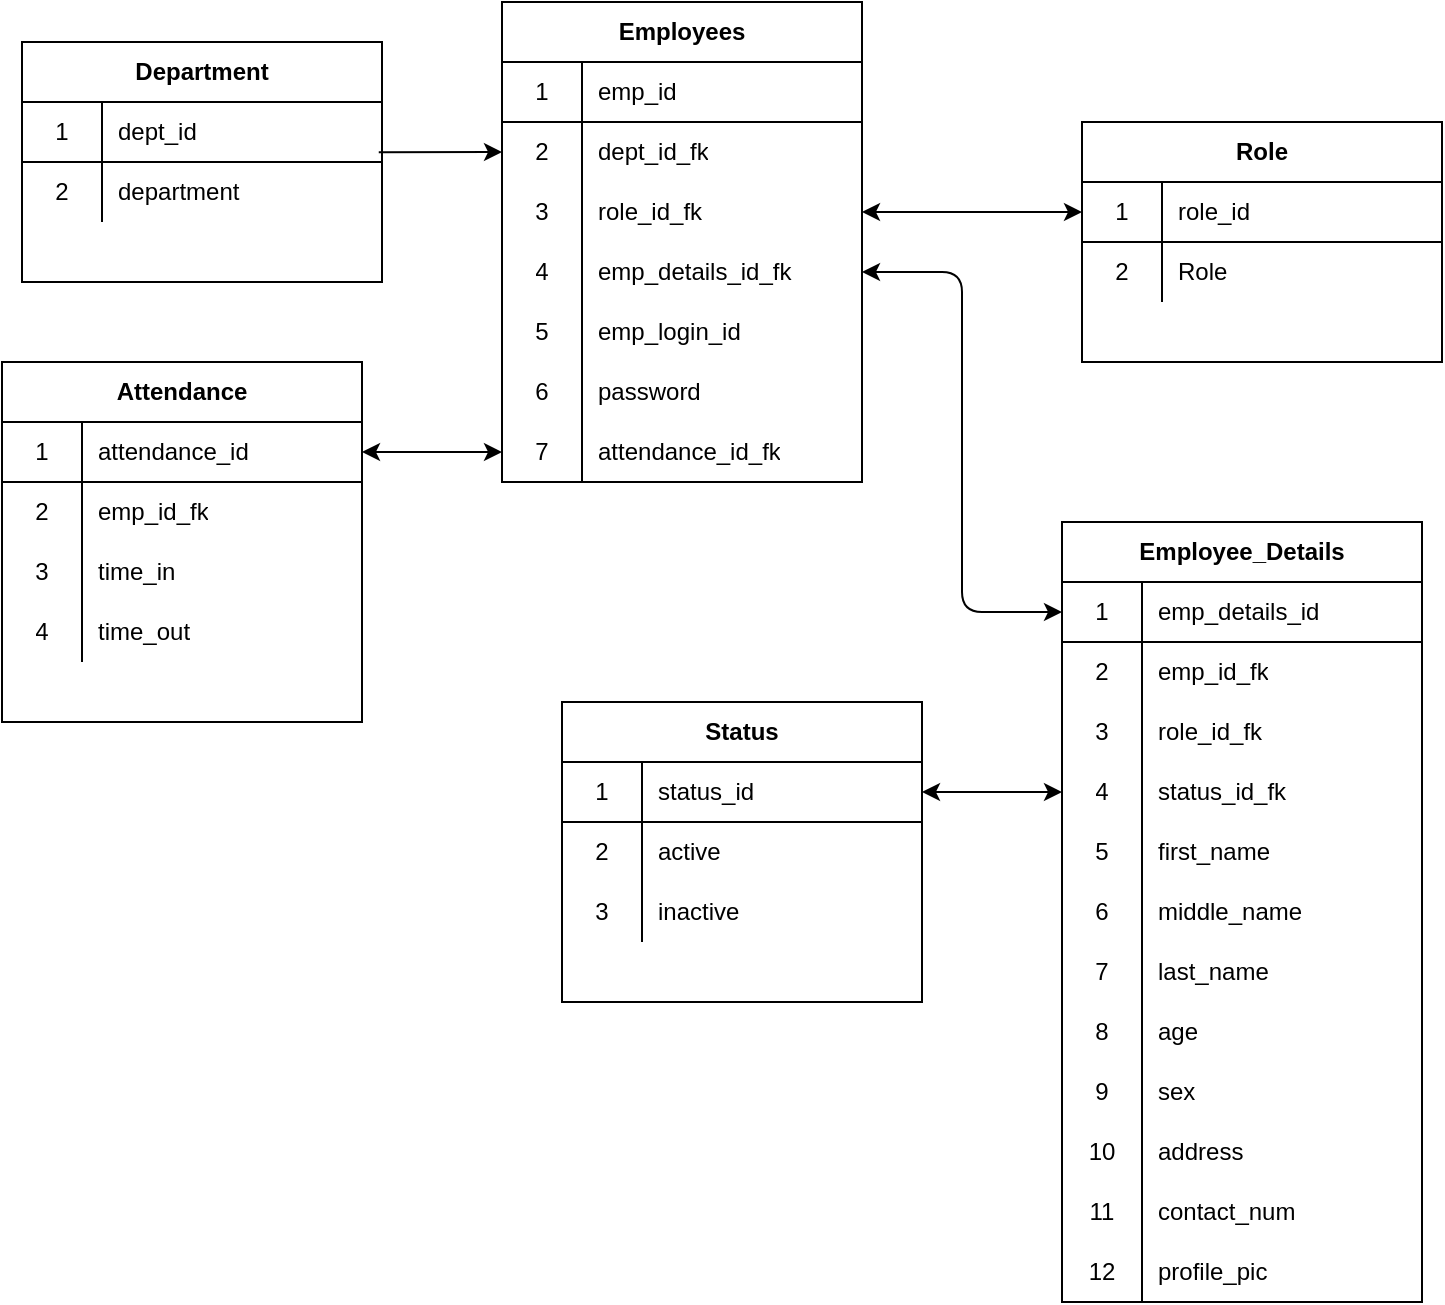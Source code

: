 <mxfile version="13.10.3" type="github">
  <diagram name="Page-1" id="9f46799a-70d6-7492-0946-bef42562c5a5">
    <mxGraphModel dx="2547" dy="750" grid="1" gridSize="10" guides="0" tooltips="1" connect="1" arrows="1" fold="1" page="1" pageScale="1" pageWidth="1100" pageHeight="850" background="#ffffff" math="0" shadow="0">
      <root>
        <mxCell id="0" />
        <mxCell id="1" parent="0" />
        <mxCell id="dK3HnLpshDKFe_A81vRU-75" value="Employee_Details" style="shape=table;html=1;whiteSpace=wrap;startSize=30;container=1;collapsible=0;childLayout=tableLayout;fixedRows=1;rowLines=0;fontStyle=1;align=center;" vertex="1" parent="1">
          <mxGeometry x="-320" y="450" width="180" height="390" as="geometry" />
        </mxCell>
        <mxCell id="dK3HnLpshDKFe_A81vRU-76" value="" style="shape=partialRectangle;html=1;whiteSpace=wrap;collapsible=0;dropTarget=0;pointerEvents=0;fillColor=none;top=0;left=0;bottom=1;right=0;points=[[0,0.5],[1,0.5]];portConstraint=eastwest;" vertex="1" parent="dK3HnLpshDKFe_A81vRU-75">
          <mxGeometry y="30" width="180" height="30" as="geometry" />
        </mxCell>
        <mxCell id="dK3HnLpshDKFe_A81vRU-77" value="1" style="shape=partialRectangle;html=1;whiteSpace=wrap;connectable=0;fillColor=none;top=0;left=0;bottom=0;right=0;overflow=hidden;" vertex="1" parent="dK3HnLpshDKFe_A81vRU-76">
          <mxGeometry width="40" height="30" as="geometry" />
        </mxCell>
        <mxCell id="dK3HnLpshDKFe_A81vRU-78" value="emp_details_id" style="shape=partialRectangle;html=1;whiteSpace=wrap;connectable=0;fillColor=none;top=0;left=0;bottom=0;right=0;align=left;spacingLeft=6;overflow=hidden;" vertex="1" parent="dK3HnLpshDKFe_A81vRU-76">
          <mxGeometry x="40" width="140" height="30" as="geometry" />
        </mxCell>
        <mxCell id="dK3HnLpshDKFe_A81vRU-79" value="" style="shape=partialRectangle;html=1;whiteSpace=wrap;collapsible=0;dropTarget=0;pointerEvents=0;fillColor=none;top=0;left=0;bottom=0;right=0;points=[[0,0.5],[1,0.5]];portConstraint=eastwest;" vertex="1" parent="dK3HnLpshDKFe_A81vRU-75">
          <mxGeometry y="60" width="180" height="30" as="geometry" />
        </mxCell>
        <mxCell id="dK3HnLpshDKFe_A81vRU-80" value="2" style="shape=partialRectangle;html=1;whiteSpace=wrap;connectable=0;fillColor=none;top=0;left=0;bottom=0;right=0;overflow=hidden;" vertex="1" parent="dK3HnLpshDKFe_A81vRU-79">
          <mxGeometry width="40" height="30" as="geometry" />
        </mxCell>
        <mxCell id="dK3HnLpshDKFe_A81vRU-81" value="emp_id_fk" style="shape=partialRectangle;html=1;whiteSpace=wrap;connectable=0;fillColor=none;top=0;left=0;bottom=0;right=0;align=left;spacingLeft=6;overflow=hidden;" vertex="1" parent="dK3HnLpshDKFe_A81vRU-79">
          <mxGeometry x="40" width="140" height="30" as="geometry" />
        </mxCell>
        <mxCell id="dK3HnLpshDKFe_A81vRU-82" value="" style="shape=partialRectangle;html=1;whiteSpace=wrap;collapsible=0;dropTarget=0;pointerEvents=0;fillColor=none;top=0;left=0;bottom=0;right=0;points=[[0,0.5],[1,0.5]];portConstraint=eastwest;" vertex="1" parent="dK3HnLpshDKFe_A81vRU-75">
          <mxGeometry y="90" width="180" height="30" as="geometry" />
        </mxCell>
        <mxCell id="dK3HnLpshDKFe_A81vRU-83" value="3" style="shape=partialRectangle;html=1;whiteSpace=wrap;connectable=0;fillColor=none;top=0;left=0;bottom=0;right=0;overflow=hidden;" vertex="1" parent="dK3HnLpshDKFe_A81vRU-82">
          <mxGeometry width="40" height="30" as="geometry" />
        </mxCell>
        <mxCell id="dK3HnLpshDKFe_A81vRU-84" value="role_id_fk" style="shape=partialRectangle;html=1;whiteSpace=wrap;connectable=0;fillColor=none;top=0;left=0;bottom=0;right=0;align=left;spacingLeft=6;overflow=hidden;" vertex="1" parent="dK3HnLpshDKFe_A81vRU-82">
          <mxGeometry x="40" width="140" height="30" as="geometry" />
        </mxCell>
        <mxCell id="dK3HnLpshDKFe_A81vRU-180" value="" style="shape=partialRectangle;html=1;whiteSpace=wrap;collapsible=0;dropTarget=0;pointerEvents=0;fillColor=none;top=0;left=0;bottom=0;right=0;points=[[0,0.5],[1,0.5]];portConstraint=eastwest;" vertex="1" parent="dK3HnLpshDKFe_A81vRU-75">
          <mxGeometry y="120" width="180" height="30" as="geometry" />
        </mxCell>
        <mxCell id="dK3HnLpshDKFe_A81vRU-181" value="4" style="shape=partialRectangle;html=1;whiteSpace=wrap;connectable=0;fillColor=none;top=0;left=0;bottom=0;right=0;overflow=hidden;" vertex="1" parent="dK3HnLpshDKFe_A81vRU-180">
          <mxGeometry width="40" height="30" as="geometry" />
        </mxCell>
        <mxCell id="dK3HnLpshDKFe_A81vRU-182" value="status_id_fk" style="shape=partialRectangle;html=1;whiteSpace=wrap;connectable=0;fillColor=none;top=0;left=0;bottom=0;right=0;align=left;spacingLeft=6;overflow=hidden;" vertex="1" parent="dK3HnLpshDKFe_A81vRU-180">
          <mxGeometry x="40" width="140" height="30" as="geometry" />
        </mxCell>
        <mxCell id="dK3HnLpshDKFe_A81vRU-183" value="" style="shape=partialRectangle;html=1;whiteSpace=wrap;collapsible=0;dropTarget=0;pointerEvents=0;fillColor=none;top=0;left=0;bottom=0;right=0;points=[[0,0.5],[1,0.5]];portConstraint=eastwest;" vertex="1" parent="dK3HnLpshDKFe_A81vRU-75">
          <mxGeometry y="150" width="180" height="30" as="geometry" />
        </mxCell>
        <mxCell id="dK3HnLpshDKFe_A81vRU-184" value="5" style="shape=partialRectangle;html=1;whiteSpace=wrap;connectable=0;fillColor=none;top=0;left=0;bottom=0;right=0;overflow=hidden;" vertex="1" parent="dK3HnLpshDKFe_A81vRU-183">
          <mxGeometry width="40" height="30" as="geometry" />
        </mxCell>
        <mxCell id="dK3HnLpshDKFe_A81vRU-185" value="first_name" style="shape=partialRectangle;html=1;whiteSpace=wrap;connectable=0;fillColor=none;top=0;left=0;bottom=0;right=0;align=left;spacingLeft=6;overflow=hidden;" vertex="1" parent="dK3HnLpshDKFe_A81vRU-183">
          <mxGeometry x="40" width="140" height="30" as="geometry" />
        </mxCell>
        <mxCell id="dK3HnLpshDKFe_A81vRU-186" value="" style="shape=partialRectangle;html=1;whiteSpace=wrap;collapsible=0;dropTarget=0;pointerEvents=0;fillColor=none;top=0;left=0;bottom=0;right=0;points=[[0,0.5],[1,0.5]];portConstraint=eastwest;" vertex="1" parent="dK3HnLpshDKFe_A81vRU-75">
          <mxGeometry y="180" width="180" height="30" as="geometry" />
        </mxCell>
        <mxCell id="dK3HnLpshDKFe_A81vRU-187" value="6" style="shape=partialRectangle;html=1;whiteSpace=wrap;connectable=0;fillColor=none;top=0;left=0;bottom=0;right=0;overflow=hidden;" vertex="1" parent="dK3HnLpshDKFe_A81vRU-186">
          <mxGeometry width="40" height="30" as="geometry" />
        </mxCell>
        <mxCell id="dK3HnLpshDKFe_A81vRU-188" value="middle_name" style="shape=partialRectangle;html=1;whiteSpace=wrap;connectable=0;fillColor=none;top=0;left=0;bottom=0;right=0;align=left;spacingLeft=6;overflow=hidden;" vertex="1" parent="dK3HnLpshDKFe_A81vRU-186">
          <mxGeometry x="40" width="140" height="30" as="geometry" />
        </mxCell>
        <mxCell id="dK3HnLpshDKFe_A81vRU-101" value="" style="shape=partialRectangle;html=1;whiteSpace=wrap;collapsible=0;dropTarget=0;pointerEvents=0;fillColor=none;top=0;left=0;bottom=0;right=0;points=[[0,0.5],[1,0.5]];portConstraint=eastwest;" vertex="1" parent="dK3HnLpshDKFe_A81vRU-75">
          <mxGeometry y="210" width="180" height="30" as="geometry" />
        </mxCell>
        <mxCell id="dK3HnLpshDKFe_A81vRU-102" value="7" style="shape=partialRectangle;html=1;whiteSpace=wrap;connectable=0;fillColor=none;top=0;left=0;bottom=0;right=0;overflow=hidden;" vertex="1" parent="dK3HnLpshDKFe_A81vRU-101">
          <mxGeometry width="40" height="30" as="geometry" />
        </mxCell>
        <mxCell id="dK3HnLpshDKFe_A81vRU-103" value="last_name" style="shape=partialRectangle;html=1;whiteSpace=wrap;connectable=0;fillColor=none;top=0;left=0;bottom=0;right=0;align=left;spacingLeft=6;overflow=hidden;" vertex="1" parent="dK3HnLpshDKFe_A81vRU-101">
          <mxGeometry x="40" width="140" height="30" as="geometry" />
        </mxCell>
        <mxCell id="dK3HnLpshDKFe_A81vRU-157" value="" style="shape=partialRectangle;html=1;whiteSpace=wrap;collapsible=0;dropTarget=0;pointerEvents=0;fillColor=none;top=0;left=0;bottom=0;right=0;points=[[0,0.5],[1,0.5]];portConstraint=eastwest;" vertex="1" parent="dK3HnLpshDKFe_A81vRU-75">
          <mxGeometry y="240" width="180" height="30" as="geometry" />
        </mxCell>
        <mxCell id="dK3HnLpshDKFe_A81vRU-158" value="8" style="shape=partialRectangle;html=1;whiteSpace=wrap;connectable=0;fillColor=none;top=0;left=0;bottom=0;right=0;overflow=hidden;" vertex="1" parent="dK3HnLpshDKFe_A81vRU-157">
          <mxGeometry width="40" height="30" as="geometry" />
        </mxCell>
        <mxCell id="dK3HnLpshDKFe_A81vRU-159" value="age" style="shape=partialRectangle;html=1;whiteSpace=wrap;connectable=0;fillColor=none;top=0;left=0;bottom=0;right=0;align=left;spacingLeft=6;overflow=hidden;" vertex="1" parent="dK3HnLpshDKFe_A81vRU-157">
          <mxGeometry x="40" width="140" height="30" as="geometry" />
        </mxCell>
        <mxCell id="dK3HnLpshDKFe_A81vRU-160" value="" style="shape=partialRectangle;html=1;whiteSpace=wrap;collapsible=0;dropTarget=0;pointerEvents=0;fillColor=none;top=0;left=0;bottom=0;right=0;points=[[0,0.5],[1,0.5]];portConstraint=eastwest;" vertex="1" parent="dK3HnLpshDKFe_A81vRU-75">
          <mxGeometry y="270" width="180" height="30" as="geometry" />
        </mxCell>
        <mxCell id="dK3HnLpshDKFe_A81vRU-161" value="9" style="shape=partialRectangle;html=1;whiteSpace=wrap;connectable=0;fillColor=none;top=0;left=0;bottom=0;right=0;overflow=hidden;" vertex="1" parent="dK3HnLpshDKFe_A81vRU-160">
          <mxGeometry width="40" height="30" as="geometry" />
        </mxCell>
        <mxCell id="dK3HnLpshDKFe_A81vRU-162" value="sex" style="shape=partialRectangle;html=1;whiteSpace=wrap;connectable=0;fillColor=none;top=0;left=0;bottom=0;right=0;align=left;spacingLeft=6;overflow=hidden;" vertex="1" parent="dK3HnLpshDKFe_A81vRU-160">
          <mxGeometry x="40" width="140" height="30" as="geometry" />
        </mxCell>
        <mxCell id="dK3HnLpshDKFe_A81vRU-163" value="" style="shape=partialRectangle;html=1;whiteSpace=wrap;collapsible=0;dropTarget=0;pointerEvents=0;fillColor=none;top=0;left=0;bottom=0;right=0;points=[[0,0.5],[1,0.5]];portConstraint=eastwest;" vertex="1" parent="dK3HnLpshDKFe_A81vRU-75">
          <mxGeometry y="300" width="180" height="30" as="geometry" />
        </mxCell>
        <mxCell id="dK3HnLpshDKFe_A81vRU-164" value="10" style="shape=partialRectangle;html=1;whiteSpace=wrap;connectable=0;fillColor=none;top=0;left=0;bottom=0;right=0;overflow=hidden;" vertex="1" parent="dK3HnLpshDKFe_A81vRU-163">
          <mxGeometry width="40" height="30" as="geometry" />
        </mxCell>
        <mxCell id="dK3HnLpshDKFe_A81vRU-165" value="address" style="shape=partialRectangle;html=1;whiteSpace=wrap;connectable=0;fillColor=none;top=0;left=0;bottom=0;right=0;align=left;spacingLeft=6;overflow=hidden;" vertex="1" parent="dK3HnLpshDKFe_A81vRU-163">
          <mxGeometry x="40" width="140" height="30" as="geometry" />
        </mxCell>
        <mxCell id="dK3HnLpshDKFe_A81vRU-189" value="" style="shape=partialRectangle;html=1;whiteSpace=wrap;collapsible=0;dropTarget=0;pointerEvents=0;fillColor=none;top=0;left=0;bottom=0;right=0;points=[[0,0.5],[1,0.5]];portConstraint=eastwest;" vertex="1" parent="dK3HnLpshDKFe_A81vRU-75">
          <mxGeometry y="330" width="180" height="30" as="geometry" />
        </mxCell>
        <mxCell id="dK3HnLpshDKFe_A81vRU-190" value="11" style="shape=partialRectangle;html=1;whiteSpace=wrap;connectable=0;fillColor=none;top=0;left=0;bottom=0;right=0;overflow=hidden;" vertex="1" parent="dK3HnLpshDKFe_A81vRU-189">
          <mxGeometry width="40" height="30" as="geometry" />
        </mxCell>
        <mxCell id="dK3HnLpshDKFe_A81vRU-191" value="contact_num" style="shape=partialRectangle;html=1;whiteSpace=wrap;connectable=0;fillColor=none;top=0;left=0;bottom=0;right=0;align=left;spacingLeft=6;overflow=hidden;" vertex="1" parent="dK3HnLpshDKFe_A81vRU-189">
          <mxGeometry x="40" width="140" height="30" as="geometry" />
        </mxCell>
        <mxCell id="dK3HnLpshDKFe_A81vRU-167" value="" style="shape=partialRectangle;html=1;whiteSpace=wrap;collapsible=0;dropTarget=0;pointerEvents=0;fillColor=none;top=0;left=0;bottom=0;right=0;points=[[0,0.5],[1,0.5]];portConstraint=eastwest;" vertex="1" parent="dK3HnLpshDKFe_A81vRU-75">
          <mxGeometry y="360" width="180" height="30" as="geometry" />
        </mxCell>
        <mxCell id="dK3HnLpshDKFe_A81vRU-168" value="12" style="shape=partialRectangle;html=1;whiteSpace=wrap;connectable=0;fillColor=none;top=0;left=0;bottom=0;right=0;overflow=hidden;" vertex="1" parent="dK3HnLpshDKFe_A81vRU-167">
          <mxGeometry width="40" height="30" as="geometry" />
        </mxCell>
        <mxCell id="dK3HnLpshDKFe_A81vRU-169" value="profile_pic" style="shape=partialRectangle;html=1;whiteSpace=wrap;connectable=0;fillColor=none;top=0;left=0;bottom=0;right=0;align=left;spacingLeft=6;overflow=hidden;" vertex="1" parent="dK3HnLpshDKFe_A81vRU-167">
          <mxGeometry x="40" width="140" height="30" as="geometry" />
        </mxCell>
        <mxCell id="dK3HnLpshDKFe_A81vRU-123" value="Employees" style="shape=table;html=1;whiteSpace=wrap;startSize=30;container=1;collapsible=0;childLayout=tableLayout;fixedRows=1;rowLines=0;fontStyle=1;align=center;" vertex="1" parent="1">
          <mxGeometry x="-600" y="190" width="180" height="240" as="geometry" />
        </mxCell>
        <mxCell id="dK3HnLpshDKFe_A81vRU-124" value="" style="shape=partialRectangle;html=1;whiteSpace=wrap;collapsible=0;dropTarget=0;pointerEvents=0;fillColor=none;top=0;left=0;bottom=1;right=0;points=[[0,0.5],[1,0.5]];portConstraint=eastwest;" vertex="1" parent="dK3HnLpshDKFe_A81vRU-123">
          <mxGeometry y="30" width="180" height="30" as="geometry" />
        </mxCell>
        <mxCell id="dK3HnLpshDKFe_A81vRU-125" value="1" style="shape=partialRectangle;html=1;whiteSpace=wrap;connectable=0;fillColor=none;top=0;left=0;bottom=0;right=0;overflow=hidden;" vertex="1" parent="dK3HnLpshDKFe_A81vRU-124">
          <mxGeometry width="40" height="30" as="geometry" />
        </mxCell>
        <mxCell id="dK3HnLpshDKFe_A81vRU-126" value="emp_id" style="shape=partialRectangle;html=1;whiteSpace=wrap;connectable=0;fillColor=none;top=0;left=0;bottom=0;right=0;align=left;spacingLeft=6;overflow=hidden;" vertex="1" parent="dK3HnLpshDKFe_A81vRU-124">
          <mxGeometry x="40" width="140" height="30" as="geometry" />
        </mxCell>
        <mxCell id="dK3HnLpshDKFe_A81vRU-127" value="" style="shape=partialRectangle;html=1;whiteSpace=wrap;collapsible=0;dropTarget=0;pointerEvents=0;fillColor=none;top=0;left=0;bottom=0;right=0;points=[[0,0.5],[1,0.5]];portConstraint=eastwest;" vertex="1" parent="dK3HnLpshDKFe_A81vRU-123">
          <mxGeometry y="60" width="180" height="30" as="geometry" />
        </mxCell>
        <mxCell id="dK3HnLpshDKFe_A81vRU-128" value="2" style="shape=partialRectangle;html=1;whiteSpace=wrap;connectable=0;fillColor=none;top=0;left=0;bottom=0;right=0;overflow=hidden;" vertex="1" parent="dK3HnLpshDKFe_A81vRU-127">
          <mxGeometry width="40" height="30" as="geometry" />
        </mxCell>
        <mxCell id="dK3HnLpshDKFe_A81vRU-129" value="dept_id_fk" style="shape=partialRectangle;html=1;whiteSpace=wrap;connectable=0;fillColor=none;top=0;left=0;bottom=0;right=0;align=left;spacingLeft=6;overflow=hidden;" vertex="1" parent="dK3HnLpshDKFe_A81vRU-127">
          <mxGeometry x="40" width="140" height="30" as="geometry" />
        </mxCell>
        <mxCell id="dK3HnLpshDKFe_A81vRU-133" value="" style="shape=partialRectangle;html=1;whiteSpace=wrap;collapsible=0;dropTarget=0;pointerEvents=0;fillColor=none;top=0;left=0;bottom=0;right=0;points=[[0,0.5],[1,0.5]];portConstraint=eastwest;" vertex="1" parent="dK3HnLpshDKFe_A81vRU-123">
          <mxGeometry y="90" width="180" height="30" as="geometry" />
        </mxCell>
        <mxCell id="dK3HnLpshDKFe_A81vRU-134" value="3" style="shape=partialRectangle;html=1;whiteSpace=wrap;connectable=0;fillColor=none;top=0;left=0;bottom=0;right=0;overflow=hidden;" vertex="1" parent="dK3HnLpshDKFe_A81vRU-133">
          <mxGeometry width="40" height="30" as="geometry" />
        </mxCell>
        <mxCell id="dK3HnLpshDKFe_A81vRU-135" value="role_id_fk" style="shape=partialRectangle;html=1;whiteSpace=wrap;connectable=0;fillColor=none;top=0;left=0;bottom=0;right=0;align=left;spacingLeft=6;overflow=hidden;" vertex="1" parent="dK3HnLpshDKFe_A81vRU-133">
          <mxGeometry x="40" width="140" height="30" as="geometry" />
        </mxCell>
        <mxCell id="dK3HnLpshDKFe_A81vRU-136" value="" style="shape=partialRectangle;html=1;whiteSpace=wrap;collapsible=0;dropTarget=0;pointerEvents=0;fillColor=none;top=0;left=0;bottom=0;right=0;points=[[0,0.5],[1,0.5]];portConstraint=eastwest;" vertex="1" parent="dK3HnLpshDKFe_A81vRU-123">
          <mxGeometry y="120" width="180" height="30" as="geometry" />
        </mxCell>
        <mxCell id="dK3HnLpshDKFe_A81vRU-137" value="4" style="shape=partialRectangle;html=1;whiteSpace=wrap;connectable=0;fillColor=none;top=0;left=0;bottom=0;right=0;overflow=hidden;" vertex="1" parent="dK3HnLpshDKFe_A81vRU-136">
          <mxGeometry width="40" height="30" as="geometry" />
        </mxCell>
        <mxCell id="dK3HnLpshDKFe_A81vRU-138" value="emp_details_id_fk" style="shape=partialRectangle;html=1;whiteSpace=wrap;connectable=0;fillColor=none;top=0;left=0;bottom=0;right=0;align=left;spacingLeft=6;overflow=hidden;" vertex="1" parent="dK3HnLpshDKFe_A81vRU-136">
          <mxGeometry x="40" width="140" height="30" as="geometry" />
        </mxCell>
        <mxCell id="dK3HnLpshDKFe_A81vRU-139" value="" style="shape=partialRectangle;html=1;whiteSpace=wrap;collapsible=0;dropTarget=0;pointerEvents=0;fillColor=none;top=0;left=0;bottom=0;right=0;points=[[0,0.5],[1,0.5]];portConstraint=eastwest;" vertex="1" parent="dK3HnLpshDKFe_A81vRU-123">
          <mxGeometry y="150" width="180" height="30" as="geometry" />
        </mxCell>
        <mxCell id="dK3HnLpshDKFe_A81vRU-140" value="5" style="shape=partialRectangle;html=1;whiteSpace=wrap;connectable=0;fillColor=none;top=0;left=0;bottom=0;right=0;overflow=hidden;" vertex="1" parent="dK3HnLpshDKFe_A81vRU-139">
          <mxGeometry width="40" height="30" as="geometry" />
        </mxCell>
        <mxCell id="dK3HnLpshDKFe_A81vRU-141" value="emp_login_id" style="shape=partialRectangle;html=1;whiteSpace=wrap;connectable=0;fillColor=none;top=0;left=0;bottom=0;right=0;align=left;spacingLeft=6;overflow=hidden;" vertex="1" parent="dK3HnLpshDKFe_A81vRU-139">
          <mxGeometry x="40" width="140" height="30" as="geometry" />
        </mxCell>
        <mxCell id="dK3HnLpshDKFe_A81vRU-130" value="" style="shape=partialRectangle;html=1;whiteSpace=wrap;collapsible=0;dropTarget=0;pointerEvents=0;fillColor=none;top=0;left=0;bottom=0;right=0;points=[[0,0.5],[1,0.5]];portConstraint=eastwest;" vertex="1" parent="dK3HnLpshDKFe_A81vRU-123">
          <mxGeometry y="180" width="180" height="30" as="geometry" />
        </mxCell>
        <mxCell id="dK3HnLpshDKFe_A81vRU-131" value="6" style="shape=partialRectangle;html=1;whiteSpace=wrap;connectable=0;fillColor=none;top=0;left=0;bottom=0;right=0;overflow=hidden;" vertex="1" parent="dK3HnLpshDKFe_A81vRU-130">
          <mxGeometry width="40" height="30" as="geometry" />
        </mxCell>
        <mxCell id="dK3HnLpshDKFe_A81vRU-132" value="password" style="shape=partialRectangle;html=1;whiteSpace=wrap;connectable=0;fillColor=none;top=0;left=0;bottom=0;right=0;align=left;spacingLeft=6;overflow=hidden;" vertex="1" parent="dK3HnLpshDKFe_A81vRU-130">
          <mxGeometry x="40" width="140" height="30" as="geometry" />
        </mxCell>
        <mxCell id="dK3HnLpshDKFe_A81vRU-233" value="" style="shape=partialRectangle;html=1;whiteSpace=wrap;collapsible=0;dropTarget=0;pointerEvents=0;fillColor=none;top=0;left=0;bottom=0;right=0;points=[[0,0.5],[1,0.5]];portConstraint=eastwest;" vertex="1" parent="dK3HnLpshDKFe_A81vRU-123">
          <mxGeometry y="210" width="180" height="30" as="geometry" />
        </mxCell>
        <mxCell id="dK3HnLpshDKFe_A81vRU-234" value="7" style="shape=partialRectangle;html=1;whiteSpace=wrap;connectable=0;fillColor=none;top=0;left=0;bottom=0;right=0;overflow=hidden;" vertex="1" parent="dK3HnLpshDKFe_A81vRU-233">
          <mxGeometry width="40" height="30" as="geometry" />
        </mxCell>
        <mxCell id="dK3HnLpshDKFe_A81vRU-235" value="attendance_id_fk" style="shape=partialRectangle;html=1;whiteSpace=wrap;connectable=0;fillColor=none;top=0;left=0;bottom=0;right=0;align=left;spacingLeft=6;overflow=hidden;" vertex="1" parent="dK3HnLpshDKFe_A81vRU-233">
          <mxGeometry x="40" width="140" height="30" as="geometry" />
        </mxCell>
        <mxCell id="dK3HnLpshDKFe_A81vRU-170" value="Status" style="shape=table;html=1;whiteSpace=wrap;startSize=30;container=1;collapsible=0;childLayout=tableLayout;fixedRows=1;rowLines=0;fontStyle=1;align=center;" vertex="1" parent="1">
          <mxGeometry x="-570" y="540" width="180" height="150" as="geometry" />
        </mxCell>
        <mxCell id="dK3HnLpshDKFe_A81vRU-171" value="" style="shape=partialRectangle;html=1;whiteSpace=wrap;collapsible=0;dropTarget=0;pointerEvents=0;fillColor=none;top=0;left=0;bottom=1;right=0;points=[[0,0.5],[1,0.5]];portConstraint=eastwest;" vertex="1" parent="dK3HnLpshDKFe_A81vRU-170">
          <mxGeometry y="30" width="180" height="30" as="geometry" />
        </mxCell>
        <mxCell id="dK3HnLpshDKFe_A81vRU-172" value="1" style="shape=partialRectangle;html=1;whiteSpace=wrap;connectable=0;fillColor=none;top=0;left=0;bottom=0;right=0;overflow=hidden;" vertex="1" parent="dK3HnLpshDKFe_A81vRU-171">
          <mxGeometry width="40" height="30" as="geometry" />
        </mxCell>
        <mxCell id="dK3HnLpshDKFe_A81vRU-173" value="status_id" style="shape=partialRectangle;html=1;whiteSpace=wrap;connectable=0;fillColor=none;top=0;left=0;bottom=0;right=0;align=left;spacingLeft=6;overflow=hidden;" vertex="1" parent="dK3HnLpshDKFe_A81vRU-171">
          <mxGeometry x="40" width="140" height="30" as="geometry" />
        </mxCell>
        <mxCell id="dK3HnLpshDKFe_A81vRU-174" value="" style="shape=partialRectangle;html=1;whiteSpace=wrap;collapsible=0;dropTarget=0;pointerEvents=0;fillColor=none;top=0;left=0;bottom=0;right=0;points=[[0,0.5],[1,0.5]];portConstraint=eastwest;" vertex="1" parent="dK3HnLpshDKFe_A81vRU-170">
          <mxGeometry y="60" width="180" height="30" as="geometry" />
        </mxCell>
        <mxCell id="dK3HnLpshDKFe_A81vRU-175" value="2" style="shape=partialRectangle;html=1;whiteSpace=wrap;connectable=0;fillColor=none;top=0;left=0;bottom=0;right=0;overflow=hidden;" vertex="1" parent="dK3HnLpshDKFe_A81vRU-174">
          <mxGeometry width="40" height="30" as="geometry" />
        </mxCell>
        <mxCell id="dK3HnLpshDKFe_A81vRU-176" value="active" style="shape=partialRectangle;html=1;whiteSpace=wrap;connectable=0;fillColor=none;top=0;left=0;bottom=0;right=0;align=left;spacingLeft=6;overflow=hidden;" vertex="1" parent="dK3HnLpshDKFe_A81vRU-174">
          <mxGeometry x="40" width="140" height="30" as="geometry" />
        </mxCell>
        <mxCell id="dK3HnLpshDKFe_A81vRU-177" value="" style="shape=partialRectangle;html=1;whiteSpace=wrap;collapsible=0;dropTarget=0;pointerEvents=0;fillColor=none;top=0;left=0;bottom=0;right=0;points=[[0,0.5],[1,0.5]];portConstraint=eastwest;" vertex="1" parent="dK3HnLpshDKFe_A81vRU-170">
          <mxGeometry y="90" width="180" height="30" as="geometry" />
        </mxCell>
        <mxCell id="dK3HnLpshDKFe_A81vRU-178" value="3" style="shape=partialRectangle;html=1;whiteSpace=wrap;connectable=0;fillColor=none;top=0;left=0;bottom=0;right=0;overflow=hidden;" vertex="1" parent="dK3HnLpshDKFe_A81vRU-177">
          <mxGeometry width="40" height="30" as="geometry" />
        </mxCell>
        <mxCell id="dK3HnLpshDKFe_A81vRU-179" value="inactive" style="shape=partialRectangle;html=1;whiteSpace=wrap;connectable=0;fillColor=none;top=0;left=0;bottom=0;right=0;align=left;spacingLeft=6;overflow=hidden;" vertex="1" parent="dK3HnLpshDKFe_A81vRU-177">
          <mxGeometry x="40" width="140" height="30" as="geometry" />
        </mxCell>
        <mxCell id="dK3HnLpshDKFe_A81vRU-194" value="" style="endArrow=classic;startArrow=classic;html=1;entryX=0;entryY=0.5;entryDx=0;entryDy=0;exitX=1;exitY=0.5;exitDx=0;exitDy=0;" edge="1" parent="1" source="dK3HnLpshDKFe_A81vRU-136" target="dK3HnLpshDKFe_A81vRU-76">
          <mxGeometry width="50" height="50" relative="1" as="geometry">
            <mxPoint x="-370" y="330" as="sourcePoint" />
            <mxPoint x="-750" y="160" as="targetPoint" />
            <Array as="points">
              <mxPoint x="-370" y="325" />
              <mxPoint x="-370" y="400" />
              <mxPoint x="-370" y="495" />
            </Array>
          </mxGeometry>
        </mxCell>
        <mxCell id="dK3HnLpshDKFe_A81vRU-197" value="Department" style="shape=table;html=1;whiteSpace=wrap;startSize=30;container=1;collapsible=0;childLayout=tableLayout;fixedRows=1;rowLines=0;fontStyle=1;align=center;" vertex="1" parent="1">
          <mxGeometry x="-840" y="210" width="180" height="120" as="geometry" />
        </mxCell>
        <mxCell id="dK3HnLpshDKFe_A81vRU-198" value="" style="shape=partialRectangle;html=1;whiteSpace=wrap;collapsible=0;dropTarget=0;pointerEvents=0;fillColor=none;top=0;left=0;bottom=1;right=0;points=[[0,0.5],[1,0.5]];portConstraint=eastwest;" vertex="1" parent="dK3HnLpshDKFe_A81vRU-197">
          <mxGeometry y="30" width="180" height="30" as="geometry" />
        </mxCell>
        <mxCell id="dK3HnLpshDKFe_A81vRU-199" value="1" style="shape=partialRectangle;html=1;whiteSpace=wrap;connectable=0;fillColor=none;top=0;left=0;bottom=0;right=0;overflow=hidden;" vertex="1" parent="dK3HnLpshDKFe_A81vRU-198">
          <mxGeometry width="40" height="30" as="geometry" />
        </mxCell>
        <mxCell id="dK3HnLpshDKFe_A81vRU-200" value="dept_id" style="shape=partialRectangle;html=1;whiteSpace=wrap;connectable=0;fillColor=none;top=0;left=0;bottom=0;right=0;align=left;spacingLeft=6;overflow=hidden;" vertex="1" parent="dK3HnLpshDKFe_A81vRU-198">
          <mxGeometry x="40" width="140" height="30" as="geometry" />
        </mxCell>
        <mxCell id="dK3HnLpshDKFe_A81vRU-201" value="" style="shape=partialRectangle;html=1;whiteSpace=wrap;collapsible=0;dropTarget=0;pointerEvents=0;fillColor=none;top=0;left=0;bottom=0;right=0;points=[[0,0.5],[1,0.5]];portConstraint=eastwest;" vertex="1" parent="dK3HnLpshDKFe_A81vRU-197">
          <mxGeometry y="60" width="180" height="30" as="geometry" />
        </mxCell>
        <mxCell id="dK3HnLpshDKFe_A81vRU-202" value="2" style="shape=partialRectangle;html=1;whiteSpace=wrap;connectable=0;fillColor=none;top=0;left=0;bottom=0;right=0;overflow=hidden;" vertex="1" parent="dK3HnLpshDKFe_A81vRU-201">
          <mxGeometry width="40" height="30" as="geometry" />
        </mxCell>
        <mxCell id="dK3HnLpshDKFe_A81vRU-203" value="department" style="shape=partialRectangle;html=1;whiteSpace=wrap;connectable=0;fillColor=none;top=0;left=0;bottom=0;right=0;align=left;spacingLeft=6;overflow=hidden;" vertex="1" parent="dK3HnLpshDKFe_A81vRU-201">
          <mxGeometry x="40" width="140" height="30" as="geometry" />
        </mxCell>
        <mxCell id="dK3HnLpshDKFe_A81vRU-207" value="Attendance" style="shape=table;html=1;whiteSpace=wrap;startSize=30;container=1;collapsible=0;childLayout=tableLayout;fixedRows=1;rowLines=0;fontStyle=1;align=center;" vertex="1" parent="1">
          <mxGeometry x="-850" y="370" width="180" height="180" as="geometry" />
        </mxCell>
        <mxCell id="dK3HnLpshDKFe_A81vRU-208" value="" style="shape=partialRectangle;html=1;whiteSpace=wrap;collapsible=0;dropTarget=0;pointerEvents=0;fillColor=none;top=0;left=0;bottom=1;right=0;points=[[0,0.5],[1,0.5]];portConstraint=eastwest;" vertex="1" parent="dK3HnLpshDKFe_A81vRU-207">
          <mxGeometry y="30" width="180" height="30" as="geometry" />
        </mxCell>
        <mxCell id="dK3HnLpshDKFe_A81vRU-209" value="1" style="shape=partialRectangle;html=1;whiteSpace=wrap;connectable=0;fillColor=none;top=0;left=0;bottom=0;right=0;overflow=hidden;" vertex="1" parent="dK3HnLpshDKFe_A81vRU-208">
          <mxGeometry width="40" height="30" as="geometry" />
        </mxCell>
        <mxCell id="dK3HnLpshDKFe_A81vRU-210" value="attendance_id" style="shape=partialRectangle;html=1;whiteSpace=wrap;connectable=0;fillColor=none;top=0;left=0;bottom=0;right=0;align=left;spacingLeft=6;overflow=hidden;" vertex="1" parent="dK3HnLpshDKFe_A81vRU-208">
          <mxGeometry x="40" width="140" height="30" as="geometry" />
        </mxCell>
        <mxCell id="dK3HnLpshDKFe_A81vRU-211" value="" style="shape=partialRectangle;html=1;whiteSpace=wrap;collapsible=0;dropTarget=0;pointerEvents=0;fillColor=none;top=0;left=0;bottom=0;right=0;points=[[0,0.5],[1,0.5]];portConstraint=eastwest;" vertex="1" parent="dK3HnLpshDKFe_A81vRU-207">
          <mxGeometry y="60" width="180" height="30" as="geometry" />
        </mxCell>
        <mxCell id="dK3HnLpshDKFe_A81vRU-212" value="2" style="shape=partialRectangle;html=1;whiteSpace=wrap;connectable=0;fillColor=none;top=0;left=0;bottom=0;right=0;overflow=hidden;" vertex="1" parent="dK3HnLpshDKFe_A81vRU-211">
          <mxGeometry width="40" height="30" as="geometry" />
        </mxCell>
        <mxCell id="dK3HnLpshDKFe_A81vRU-213" value="emp_id_fk" style="shape=partialRectangle;html=1;whiteSpace=wrap;connectable=0;fillColor=none;top=0;left=0;bottom=0;right=0;align=left;spacingLeft=6;overflow=hidden;" vertex="1" parent="dK3HnLpshDKFe_A81vRU-211">
          <mxGeometry x="40" width="140" height="30" as="geometry" />
        </mxCell>
        <mxCell id="dK3HnLpshDKFe_A81vRU-214" value="" style="shape=partialRectangle;html=1;whiteSpace=wrap;collapsible=0;dropTarget=0;pointerEvents=0;fillColor=none;top=0;left=0;bottom=0;right=0;points=[[0,0.5],[1,0.5]];portConstraint=eastwest;" vertex="1" parent="dK3HnLpshDKFe_A81vRU-207">
          <mxGeometry y="90" width="180" height="30" as="geometry" />
        </mxCell>
        <mxCell id="dK3HnLpshDKFe_A81vRU-215" value="3" style="shape=partialRectangle;html=1;whiteSpace=wrap;connectable=0;fillColor=none;top=0;left=0;bottom=0;right=0;overflow=hidden;" vertex="1" parent="dK3HnLpshDKFe_A81vRU-214">
          <mxGeometry width="40" height="30" as="geometry" />
        </mxCell>
        <mxCell id="dK3HnLpshDKFe_A81vRU-216" value="time_in" style="shape=partialRectangle;html=1;whiteSpace=wrap;connectable=0;fillColor=none;top=0;left=0;bottom=0;right=0;align=left;spacingLeft=6;overflow=hidden;" vertex="1" parent="dK3HnLpshDKFe_A81vRU-214">
          <mxGeometry x="40" width="140" height="30" as="geometry" />
        </mxCell>
        <mxCell id="dK3HnLpshDKFe_A81vRU-217" value="" style="shape=partialRectangle;html=1;whiteSpace=wrap;collapsible=0;dropTarget=0;pointerEvents=0;fillColor=none;top=0;left=0;bottom=0;right=0;points=[[0,0.5],[1,0.5]];portConstraint=eastwest;" vertex="1" parent="dK3HnLpshDKFe_A81vRU-207">
          <mxGeometry y="120" width="180" height="30" as="geometry" />
        </mxCell>
        <mxCell id="dK3HnLpshDKFe_A81vRU-218" value="4" style="shape=partialRectangle;html=1;whiteSpace=wrap;connectable=0;fillColor=none;top=0;left=0;bottom=0;right=0;overflow=hidden;" vertex="1" parent="dK3HnLpshDKFe_A81vRU-217">
          <mxGeometry width="40" height="30" as="geometry" />
        </mxCell>
        <mxCell id="dK3HnLpshDKFe_A81vRU-219" value="time_out" style="shape=partialRectangle;html=1;whiteSpace=wrap;connectable=0;fillColor=none;top=0;left=0;bottom=0;right=0;align=left;spacingLeft=6;overflow=hidden;" vertex="1" parent="dK3HnLpshDKFe_A81vRU-217">
          <mxGeometry x="40" width="140" height="30" as="geometry" />
        </mxCell>
        <mxCell id="dK3HnLpshDKFe_A81vRU-220" value="" style="endArrow=classic;html=1;exitX=0.991;exitY=-0.163;exitDx=0;exitDy=0;exitPerimeter=0;entryX=0;entryY=0.5;entryDx=0;entryDy=0;" edge="1" parent="1" source="dK3HnLpshDKFe_A81vRU-201" target="dK3HnLpshDKFe_A81vRU-127">
          <mxGeometry width="50" height="50" relative="1" as="geometry">
            <mxPoint x="-750" y="350" as="sourcePoint" />
            <mxPoint x="-700" y="300" as="targetPoint" />
          </mxGeometry>
        </mxCell>
        <mxCell id="dK3HnLpshDKFe_A81vRU-222" value="Role" style="shape=table;html=1;whiteSpace=wrap;startSize=30;container=1;collapsible=0;childLayout=tableLayout;fixedRows=1;rowLines=0;fontStyle=1;align=center;" vertex="1" parent="1">
          <mxGeometry x="-310" y="250" width="180" height="120" as="geometry" />
        </mxCell>
        <mxCell id="dK3HnLpshDKFe_A81vRU-223" value="" style="shape=partialRectangle;html=1;whiteSpace=wrap;collapsible=0;dropTarget=0;pointerEvents=0;fillColor=none;top=0;left=0;bottom=1;right=0;points=[[0,0.5],[1,0.5]];portConstraint=eastwest;" vertex="1" parent="dK3HnLpshDKFe_A81vRU-222">
          <mxGeometry y="30" width="180" height="30" as="geometry" />
        </mxCell>
        <mxCell id="dK3HnLpshDKFe_A81vRU-224" value="1" style="shape=partialRectangle;html=1;whiteSpace=wrap;connectable=0;fillColor=none;top=0;left=0;bottom=0;right=0;overflow=hidden;" vertex="1" parent="dK3HnLpshDKFe_A81vRU-223">
          <mxGeometry width="40" height="30" as="geometry" />
        </mxCell>
        <mxCell id="dK3HnLpshDKFe_A81vRU-225" value="role_id" style="shape=partialRectangle;html=1;whiteSpace=wrap;connectable=0;fillColor=none;top=0;left=0;bottom=0;right=0;align=left;spacingLeft=6;overflow=hidden;" vertex="1" parent="dK3HnLpshDKFe_A81vRU-223">
          <mxGeometry x="40" width="140" height="30" as="geometry" />
        </mxCell>
        <mxCell id="dK3HnLpshDKFe_A81vRU-226" value="" style="shape=partialRectangle;html=1;whiteSpace=wrap;collapsible=0;dropTarget=0;pointerEvents=0;fillColor=none;top=0;left=0;bottom=0;right=0;points=[[0,0.5],[1,0.5]];portConstraint=eastwest;" vertex="1" parent="dK3HnLpshDKFe_A81vRU-222">
          <mxGeometry y="60" width="180" height="30" as="geometry" />
        </mxCell>
        <mxCell id="dK3HnLpshDKFe_A81vRU-227" value="2" style="shape=partialRectangle;html=1;whiteSpace=wrap;connectable=0;fillColor=none;top=0;left=0;bottom=0;right=0;overflow=hidden;" vertex="1" parent="dK3HnLpshDKFe_A81vRU-226">
          <mxGeometry width="40" height="30" as="geometry" />
        </mxCell>
        <mxCell id="dK3HnLpshDKFe_A81vRU-228" value="Role" style="shape=partialRectangle;html=1;whiteSpace=wrap;connectable=0;fillColor=none;top=0;left=0;bottom=0;right=0;align=left;spacingLeft=6;overflow=hidden;" vertex="1" parent="dK3HnLpshDKFe_A81vRU-226">
          <mxGeometry x="40" width="140" height="30" as="geometry" />
        </mxCell>
        <mxCell id="dK3HnLpshDKFe_A81vRU-236" value="" style="endArrow=classic;startArrow=classic;html=1;exitX=1;exitY=0.5;exitDx=0;exitDy=0;entryX=0;entryY=0.5;entryDx=0;entryDy=0;" edge="1" parent="1" source="dK3HnLpshDKFe_A81vRU-208" target="dK3HnLpshDKFe_A81vRU-233">
          <mxGeometry width="50" height="50" relative="1" as="geometry">
            <mxPoint x="-710" y="540" as="sourcePoint" />
            <mxPoint x="-690" y="420" as="targetPoint" />
          </mxGeometry>
        </mxCell>
        <mxCell id="dK3HnLpshDKFe_A81vRU-238" value="" style="endArrow=classic;startArrow=classic;html=1;exitX=1;exitY=0.5;exitDx=0;exitDy=0;entryX=0;entryY=0.5;entryDx=0;entryDy=0;" edge="1" parent="1" source="dK3HnLpshDKFe_A81vRU-133" target="dK3HnLpshDKFe_A81vRU-223">
          <mxGeometry width="50" height="50" relative="1" as="geometry">
            <mxPoint x="-360" y="320" as="sourcePoint" />
            <mxPoint x="-310" y="270" as="targetPoint" />
          </mxGeometry>
        </mxCell>
        <mxCell id="dK3HnLpshDKFe_A81vRU-244" value="" style="endArrow=classic;startArrow=classic;html=1;exitX=1;exitY=0.5;exitDx=0;exitDy=0;entryX=0;entryY=0.5;entryDx=0;entryDy=0;" edge="1" parent="1" source="dK3HnLpshDKFe_A81vRU-171" target="dK3HnLpshDKFe_A81vRU-180">
          <mxGeometry width="50" height="50" relative="1" as="geometry">
            <mxPoint x="-370" y="640" as="sourcePoint" />
            <mxPoint x="-320" y="590" as="targetPoint" />
          </mxGeometry>
        </mxCell>
      </root>
    </mxGraphModel>
  </diagram>
</mxfile>
